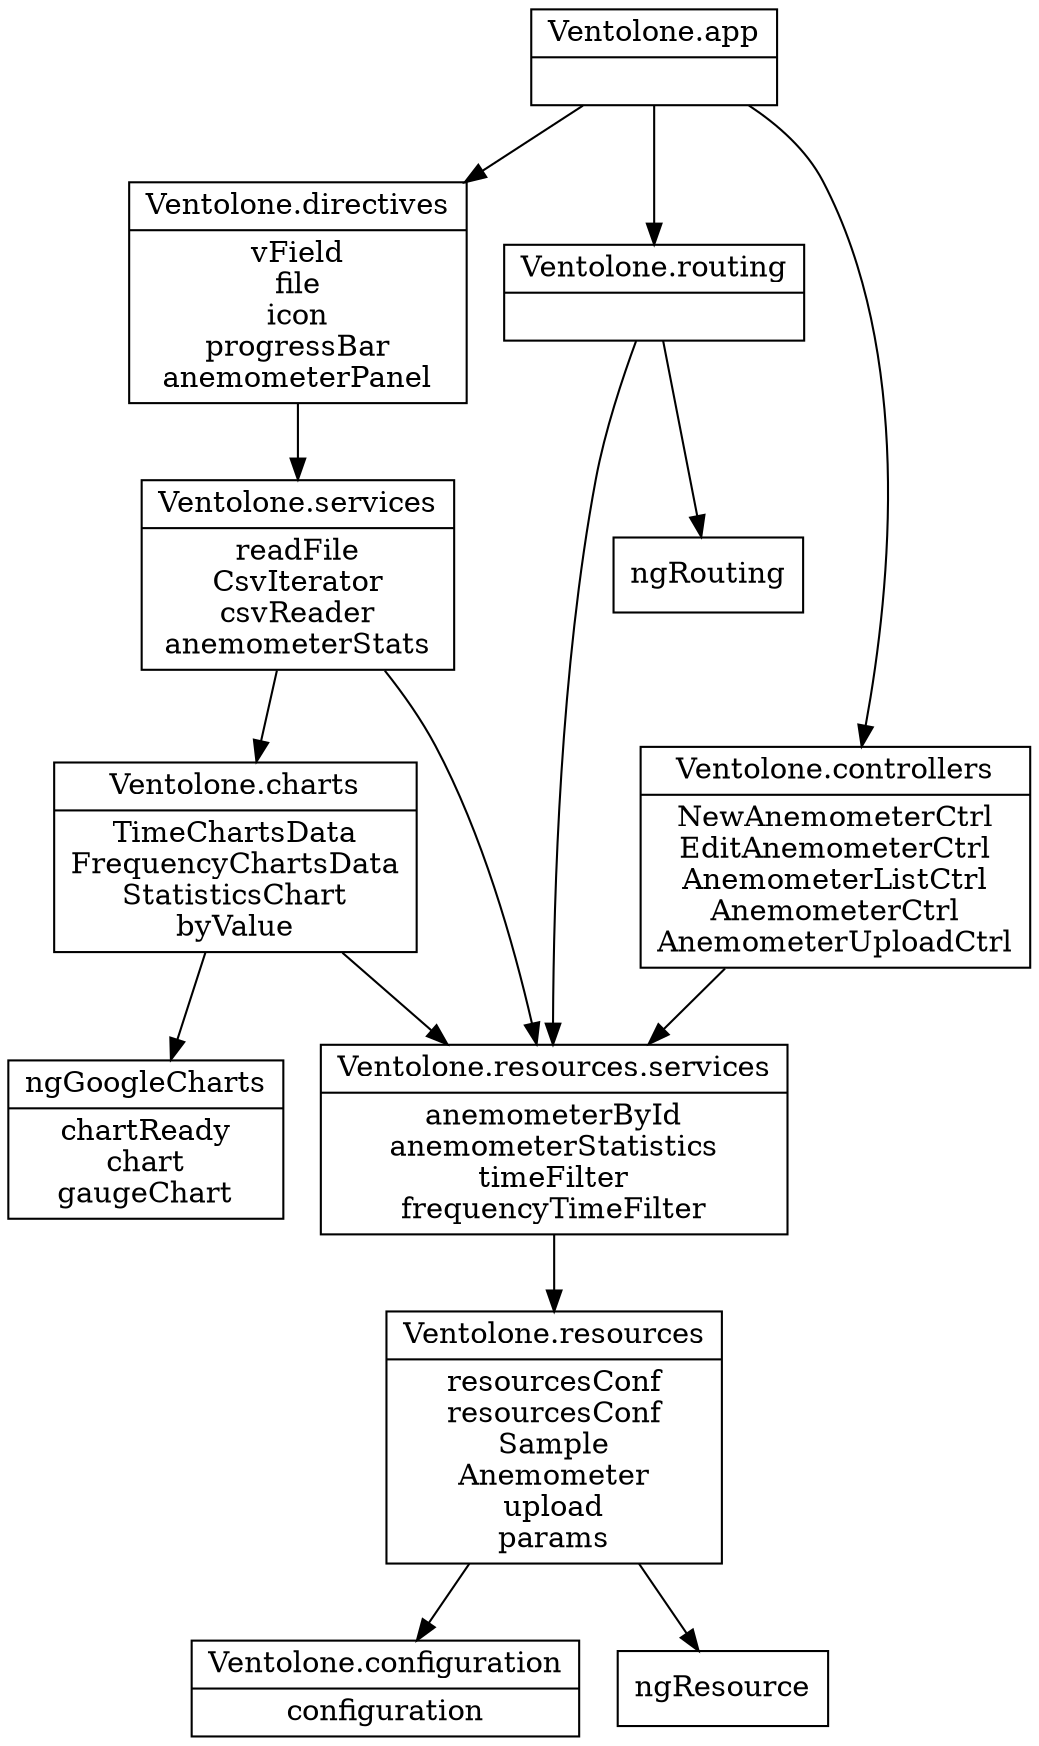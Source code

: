 digraph dependencies{
	node[shape="record"] 
"Ventolone.services"[label="{Ventolone.services|readFile\nCsvIterator\ncsvReader\nanemometerStats}"]
"Ventolone.routing"[label="{Ventolone.routing|}"]
"Ventolone.resources"[label="{Ventolone.resources|resourcesConf\nresourcesConf\nSample\nAnemometer\nupload\nparams}"]
"Ventolone.resources.services"[label="{Ventolone.resources.services|anemometerById\nanemometerStatistics\ntimeFilter\nfrequencyTimeFilter}"]
"Ventolone.app"[label="{Ventolone.app|}"]
"ngGoogleCharts"[label="{ngGoogleCharts|chartReady\nchart\ngaugeChart}"]
"Ventolone.directives"[label="{Ventolone.directives|vField\nfile\nicon\nprogressBar\nanemometerPanel}"]
"Ventolone.controllers"[label="{Ventolone.controllers|NewAnemometerCtrl\nEditAnemometerCtrl\nAnemometerListCtrl\nAnemometerCtrl\nAnemometerUploadCtrl}"]
"Ventolone.configuration"[label="{Ventolone.configuration|configuration}"]
"Ventolone.charts"[label="{Ventolone.charts|TimeChartsData\nFrequencyChartsData\nStatisticsChart\nbyValue}"]


"Ventolone.charts" -> "ngGoogleCharts"
"Ventolone.charts" -> "Ventolone.resources.services"


"Ventolone.controllers" -> "Ventolone.resources.services"

"Ventolone.directives" -> "Ventolone.services"


"Ventolone.app" -> "Ventolone.controllers"
"Ventolone.app" -> "Ventolone.directives"
"Ventolone.app" -> "Ventolone.routing"

"Ventolone.resources.services" -> "Ventolone.resources"

"Ventolone.resources" -> "ngResource"
"Ventolone.resources" -> "Ventolone.configuration"

"Ventolone.routing" -> "ngRouting"
"Ventolone.routing" -> "Ventolone.resources.services"

"Ventolone.services" -> "Ventolone.charts"
"Ventolone.services" -> "Ventolone.resources.services"
}